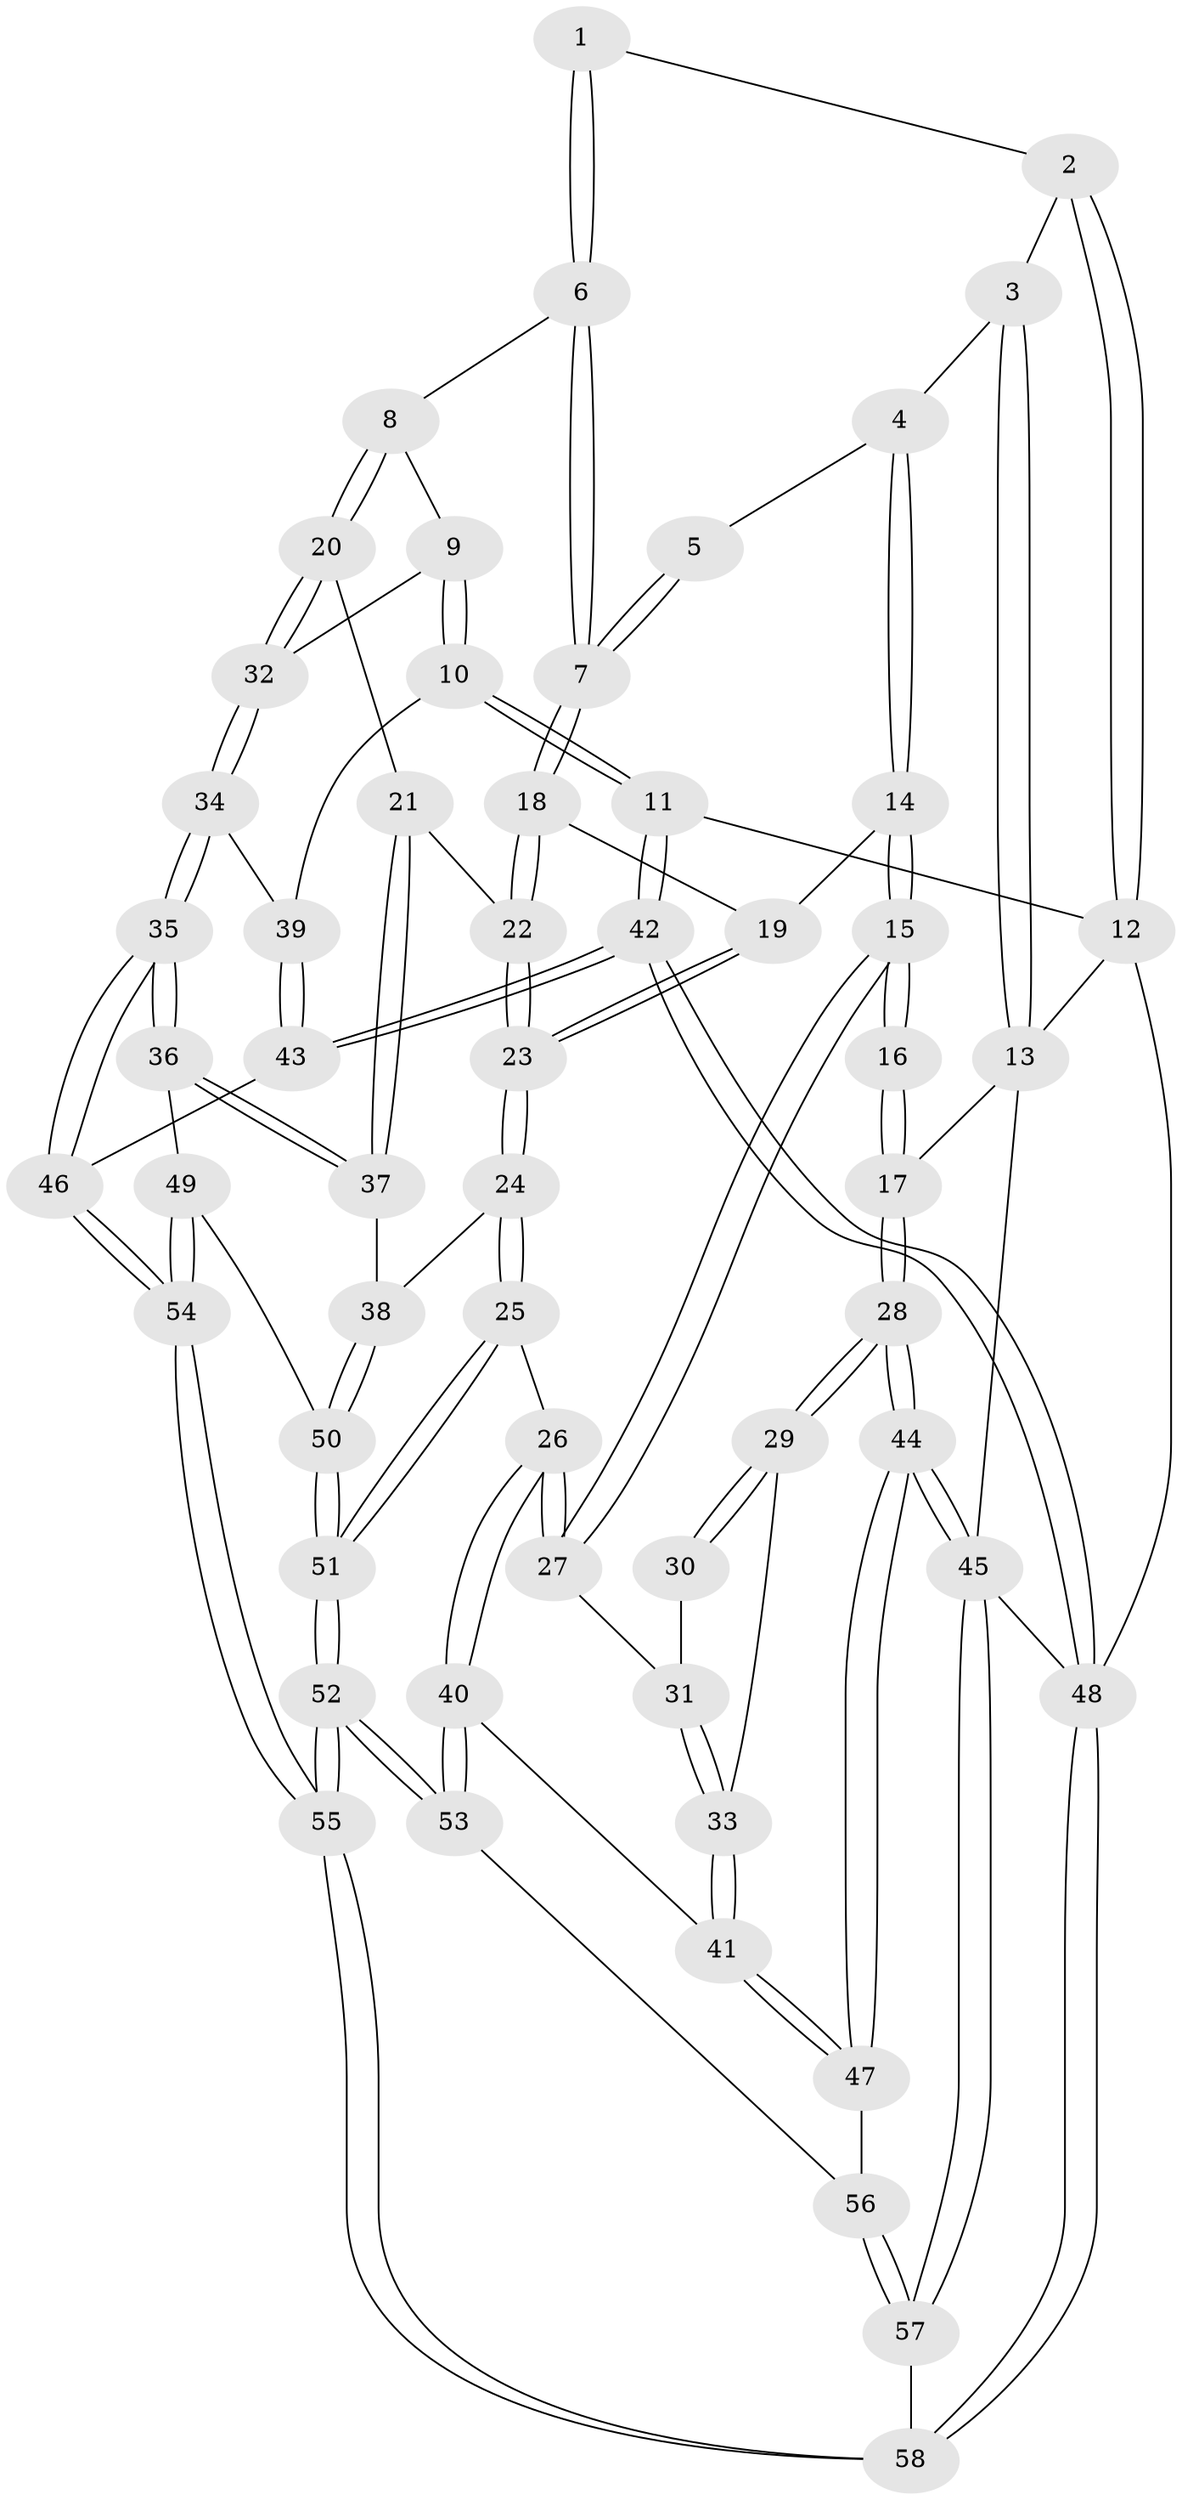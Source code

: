 // coarse degree distribution, {3: 0.15625, 4: 0.53125, 5: 0.21875, 6: 0.09375}
// Generated by graph-tools (version 1.1) at 2025/24/03/03/25 07:24:35]
// undirected, 58 vertices, 142 edges
graph export_dot {
graph [start="1"]
  node [color=gray90,style=filled];
  1 [pos="+0.5925463503184716+0"];
  2 [pos="+0.5875184116943243+0"];
  3 [pos="+0.14053761447138735+0"];
  4 [pos="+0.2794207268760685+0.06324468561435058"];
  5 [pos="+0.4059132704421688+0.0696132274981859"];
  6 [pos="+0.6191846485953006+0.05055321553883588"];
  7 [pos="+0.5197622316828406+0.17026937569110911"];
  8 [pos="+0.7339039965947299+0.13162894167255698"];
  9 [pos="+0.921071508657814+0.17859391710689948"];
  10 [pos="+1+0.1501886686646388"];
  11 [pos="+1+0.11964640346602272"];
  12 [pos="+1+0"];
  13 [pos="+0+0"];
  14 [pos="+0.30247157636031596+0.18013930833368405"];
  15 [pos="+0.2334767206115231+0.2602218980788023"];
  16 [pos="+0.20042957891988575+0.2571266921678663"];
  17 [pos="+0+0.06794915511353877"];
  18 [pos="+0.5032732605091261+0.2013233935157547"];
  19 [pos="+0.31631824905779415+0.18429417576340262"];
  20 [pos="+0.6430995989606352+0.3306903112636192"];
  21 [pos="+0.5637025119218785+0.3359893991474658"];
  22 [pos="+0.5290080396946282+0.32620392775770246"];
  23 [pos="+0.43553977535764093+0.4137382572377764"];
  24 [pos="+0.40037185019676996+0.4600068685382759"];
  25 [pos="+0.3590994891873673+0.4706621192794111"];
  26 [pos="+0.3363811063829719+0.4684917298095383"];
  27 [pos="+0.2677762339680545+0.37555222807146693"];
  28 [pos="+0+0.36716464526722725"];
  29 [pos="+0+0.4366194581220153"];
  30 [pos="+0.1407205314528787+0.32882947821735053"];
  31 [pos="+0.15983174868280664+0.39475053212159333"];
  32 [pos="+0.7414545198608804+0.37597330220119335"];
  33 [pos="+0.01956855753604571+0.45593851061302165"];
  34 [pos="+0.7679840985327909+0.4768561510240656"];
  35 [pos="+0.7652791119295574+0.5761855001019148"];
  36 [pos="+0.6818320683427852+0.5541429266066351"];
  37 [pos="+0.6290056956580166+0.500435608492096"];
  38 [pos="+0.4195937495662536+0.47638150020081893"];
  39 [pos="+0.9776548962945343+0.34039564300519315"];
  40 [pos="+0.2270270814398042+0.5461038816152318"];
  41 [pos="+0.13291461102740013+0.5598794341382484"];
  42 [pos="+1+0.9440857965917266"];
  43 [pos="+0.8702965679323734+0.6700971349015918"];
  44 [pos="+0+0.7935093801156968"];
  45 [pos="+0+1"];
  46 [pos="+0.8147612535518051+0.6481548972864524"];
  47 [pos="+0.08299810361309463+0.7173326914515346"];
  48 [pos="+1+1"];
  49 [pos="+0.5192244752928298+0.596865230637251"];
  50 [pos="+0.512222755075647+0.5901903040228258"];
  51 [pos="+0.37917693786135476+0.6701250866039452"];
  52 [pos="+0.3734155674989745+0.776301974145944"];
  53 [pos="+0.2907349657358999+0.7441962393461403"];
  54 [pos="+0.5206368625203214+0.8355555965867432"];
  55 [pos="+0.48138991539621434+0.8891857480577574"];
  56 [pos="+0.14207056929549036+0.7714890235701255"];
  57 [pos="+0.14802357227259408+1"];
  58 [pos="+0.4796068337324189+0.9894468864141088"];
  1 -- 2;
  1 -- 6;
  1 -- 6;
  2 -- 3;
  2 -- 12;
  2 -- 12;
  3 -- 4;
  3 -- 13;
  3 -- 13;
  4 -- 5;
  4 -- 14;
  4 -- 14;
  5 -- 7;
  5 -- 7;
  6 -- 7;
  6 -- 7;
  6 -- 8;
  7 -- 18;
  7 -- 18;
  8 -- 9;
  8 -- 20;
  8 -- 20;
  9 -- 10;
  9 -- 10;
  9 -- 32;
  10 -- 11;
  10 -- 11;
  10 -- 39;
  11 -- 12;
  11 -- 42;
  11 -- 42;
  12 -- 13;
  12 -- 48;
  13 -- 17;
  13 -- 45;
  14 -- 15;
  14 -- 15;
  14 -- 19;
  15 -- 16;
  15 -- 16;
  15 -- 27;
  15 -- 27;
  16 -- 17;
  16 -- 17;
  17 -- 28;
  17 -- 28;
  18 -- 19;
  18 -- 22;
  18 -- 22;
  19 -- 23;
  19 -- 23;
  20 -- 21;
  20 -- 32;
  20 -- 32;
  21 -- 22;
  21 -- 37;
  21 -- 37;
  22 -- 23;
  22 -- 23;
  23 -- 24;
  23 -- 24;
  24 -- 25;
  24 -- 25;
  24 -- 38;
  25 -- 26;
  25 -- 51;
  25 -- 51;
  26 -- 27;
  26 -- 27;
  26 -- 40;
  26 -- 40;
  27 -- 31;
  28 -- 29;
  28 -- 29;
  28 -- 44;
  28 -- 44;
  29 -- 30;
  29 -- 30;
  29 -- 33;
  30 -- 31;
  31 -- 33;
  31 -- 33;
  32 -- 34;
  32 -- 34;
  33 -- 41;
  33 -- 41;
  34 -- 35;
  34 -- 35;
  34 -- 39;
  35 -- 36;
  35 -- 36;
  35 -- 46;
  35 -- 46;
  36 -- 37;
  36 -- 37;
  36 -- 49;
  37 -- 38;
  38 -- 50;
  38 -- 50;
  39 -- 43;
  39 -- 43;
  40 -- 41;
  40 -- 53;
  40 -- 53;
  41 -- 47;
  41 -- 47;
  42 -- 43;
  42 -- 43;
  42 -- 48;
  42 -- 48;
  43 -- 46;
  44 -- 45;
  44 -- 45;
  44 -- 47;
  44 -- 47;
  45 -- 57;
  45 -- 57;
  45 -- 48;
  46 -- 54;
  46 -- 54;
  47 -- 56;
  48 -- 58;
  48 -- 58;
  49 -- 50;
  49 -- 54;
  49 -- 54;
  50 -- 51;
  50 -- 51;
  51 -- 52;
  51 -- 52;
  52 -- 53;
  52 -- 53;
  52 -- 55;
  52 -- 55;
  53 -- 56;
  54 -- 55;
  54 -- 55;
  55 -- 58;
  55 -- 58;
  56 -- 57;
  56 -- 57;
  57 -- 58;
}
